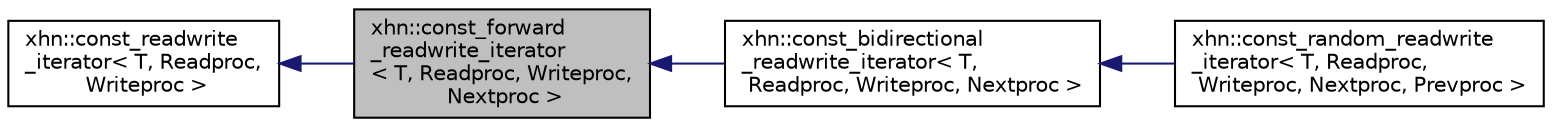 digraph "xhn::const_forward_readwrite_iterator&lt; T, Readproc, Writeproc, Nextproc &gt;"
{
  edge [fontname="Helvetica",fontsize="10",labelfontname="Helvetica",labelfontsize="10"];
  node [fontname="Helvetica",fontsize="10",shape=record];
  rankdir="LR";
  Node1 [label="xhn::const_forward\l_readwrite_iterator\l\< T, Readproc, Writeproc,\l Nextproc \>",height=0.2,width=0.4,color="black", fillcolor="grey75", style="filled", fontcolor="black"];
  Node2 -> Node1 [dir="back",color="midnightblue",fontsize="10",style="solid",fontname="Helvetica"];
  Node2 [label="xhn::const_readwrite\l_iterator\< T, Readproc,\l Writeproc \>",height=0.2,width=0.4,color="black", fillcolor="white", style="filled",URL="$classxhn_1_1const__readwrite__iterator.html"];
  Node1 -> Node3 [dir="back",color="midnightblue",fontsize="10",style="solid",fontname="Helvetica"];
  Node3 [label="xhn::const_bidirectional\l_readwrite_iterator\< T,\l Readproc, Writeproc, Nextproc \>",height=0.2,width=0.4,color="black", fillcolor="white", style="filled",URL="$classxhn_1_1const__bidirectional__readwrite__iterator.html"];
  Node3 -> Node4 [dir="back",color="midnightblue",fontsize="10",style="solid",fontname="Helvetica"];
  Node4 [label="xhn::const_random_readwrite\l_iterator\< T, Readproc,\l Writeproc, Nextproc, Prevproc \>",height=0.2,width=0.4,color="black", fillcolor="white", style="filled",URL="$classxhn_1_1const__random__readwrite__iterator.html"];
}
